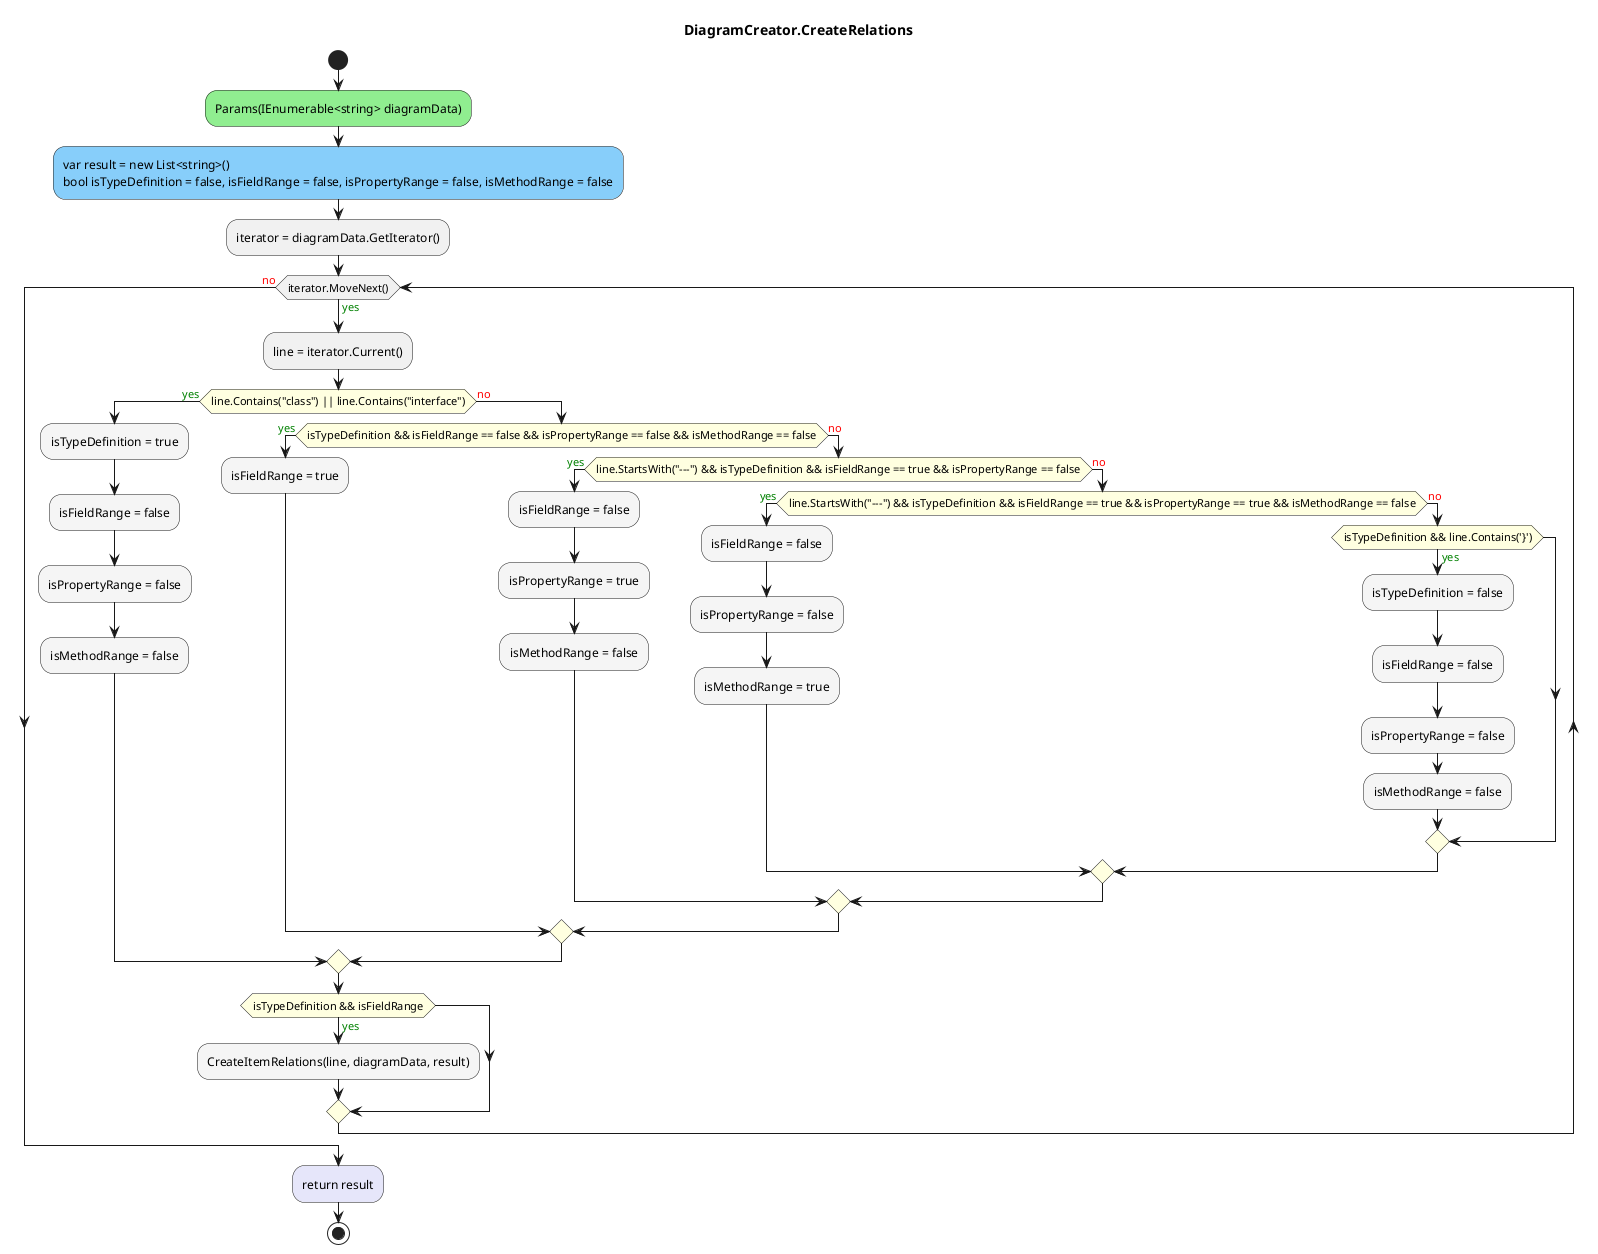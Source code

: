 @startuml DiagramCreator.CreateRelations
title DiagramCreator.CreateRelations
start
#LightGreen:Params(IEnumerable<string> diagramData);
#LightSkyBlue:var result = new List<string>()\nbool isTypeDefinition = false, isFieldRange = false, isPropertyRange = false, isMethodRange = false;
:iterator = diagramData.GetIterator();
while (iterator.MoveNext()) is (<color:green>yes)
  :line = iterator.Current();
    #LightYellow:if (line.Contains("class") || line.Contains("interface")) then (<color:green>yes)
      #WhiteSmoke:isTypeDefinition = true;
      #WhiteSmoke:isFieldRange = false;
      #WhiteSmoke:isPropertyRange = false;
      #WhiteSmoke:isMethodRange = false;
      else (<color:red>no)
        #LightYellow:if (isTypeDefinition && isFieldRange == false && isPropertyRange == false && isMethodRange == false) then (<color:green>yes)
          #WhiteSmoke:isFieldRange = true;
          else (<color:red>no)
            #LightYellow:if (line.StartsWith("---") && isTypeDefinition && isFieldRange == true && isPropertyRange == false) then (<color:green>yes)
              #WhiteSmoke:isFieldRange = false;
              #WhiteSmoke:isPropertyRange = true;
              #WhiteSmoke:isMethodRange = false;
              else (<color:red>no)
                #LightYellow:if (line.StartsWith("---") && isTypeDefinition && isFieldRange == true && isPropertyRange == true && isMethodRange == false) then (<color:green>yes)
                  #WhiteSmoke:isFieldRange = false;
                  #WhiteSmoke:isPropertyRange = false;
                  #WhiteSmoke:isMethodRange = true;
                  else (<color:red>no)
                    #LightYellow:if (isTypeDefinition && line.Contains('}')) then (<color:green>yes)
                      #WhiteSmoke:isTypeDefinition = false;
                      #WhiteSmoke:isFieldRange = false;
                      #WhiteSmoke:isPropertyRange = false;
                      #WhiteSmoke:isMethodRange = false;
                    endif
                endif
            endif
        endif
    endif
    #LightYellow:if (isTypeDefinition && isFieldRange) then (<color:green>yes)
      #WhiteSmoke:CreateItemRelations(line, diagramData, result);
    endif
endwhile (<color:red>no)
#Lavender:return result;
stop
@enduml
